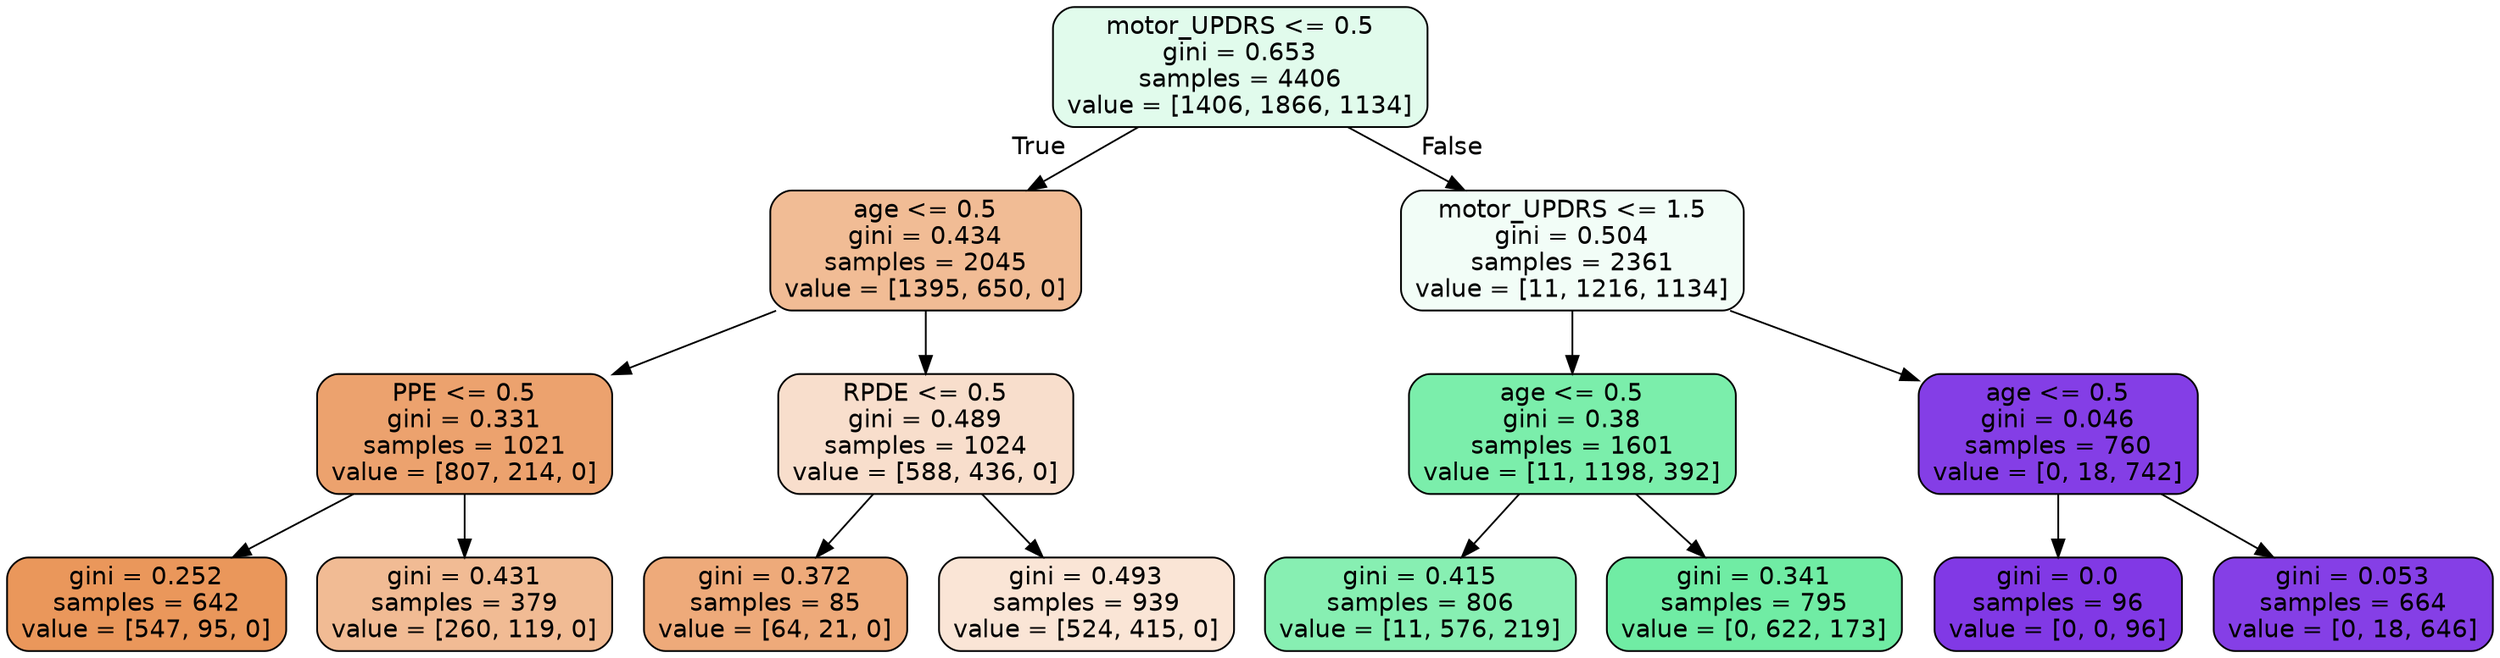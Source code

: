 digraph Tree {
node [shape=box, style="filled, rounded", color="black", fontname=helvetica] ;
edge [fontname=helvetica] ;
0 [label="motor_UPDRS <= 0.5\ngini = 0.653\nsamples = 4406\nvalue = [1406, 1866, 1134]", fillcolor="#e1fbec"] ;
1 [label="age <= 0.5\ngini = 0.434\nsamples = 2045\nvalue = [1395, 650, 0]", fillcolor="#f1bc95"] ;
0 -> 1 [labeldistance=2.5, labelangle=45, headlabel="True"] ;
2 [label="PPE <= 0.5\ngini = 0.331\nsamples = 1021\nvalue = [807, 214, 0]", fillcolor="#eca26e"] ;
1 -> 2 ;
3 [label="gini = 0.252\nsamples = 642\nvalue = [547, 95, 0]", fillcolor="#ea975b"] ;
2 -> 3 ;
4 [label="gini = 0.431\nsamples = 379\nvalue = [260, 119, 0]", fillcolor="#f1bb94"] ;
2 -> 4 ;
5 [label="RPDE <= 0.5\ngini = 0.489\nsamples = 1024\nvalue = [588, 436, 0]", fillcolor="#f8decc"] ;
1 -> 5 ;
6 [label="gini = 0.372\nsamples = 85\nvalue = [64, 21, 0]", fillcolor="#eeaa7a"] ;
5 -> 6 ;
7 [label="gini = 0.493\nsamples = 939\nvalue = [524, 415, 0]", fillcolor="#fae5d6"] ;
5 -> 7 ;
8 [label="motor_UPDRS <= 1.5\ngini = 0.504\nsamples = 2361\nvalue = [11, 1216, 1134]", fillcolor="#f2fdf7"] ;
0 -> 8 [labeldistance=2.5, labelangle=-45, headlabel="False"] ;
9 [label="age <= 0.5\ngini = 0.38\nsamples = 1601\nvalue = [11, 1198, 392]", fillcolor="#7beeab"] ;
8 -> 9 ;
10 [label="gini = 0.415\nsamples = 806\nvalue = [11, 576, 219]", fillcolor="#87efb2"] ;
9 -> 10 ;
11 [label="gini = 0.341\nsamples = 795\nvalue = [0, 622, 173]", fillcolor="#70eca4"] ;
9 -> 11 ;
12 [label="age <= 0.5\ngini = 0.046\nsamples = 760\nvalue = [0, 18, 742]", fillcolor="#843ee6"] ;
8 -> 12 ;
13 [label="gini = 0.0\nsamples = 96\nvalue = [0, 0, 96]", fillcolor="#8139e5"] ;
12 -> 13 ;
14 [label="gini = 0.053\nsamples = 664\nvalue = [0, 18, 646]", fillcolor="#853fe6"] ;
12 -> 14 ;
}
